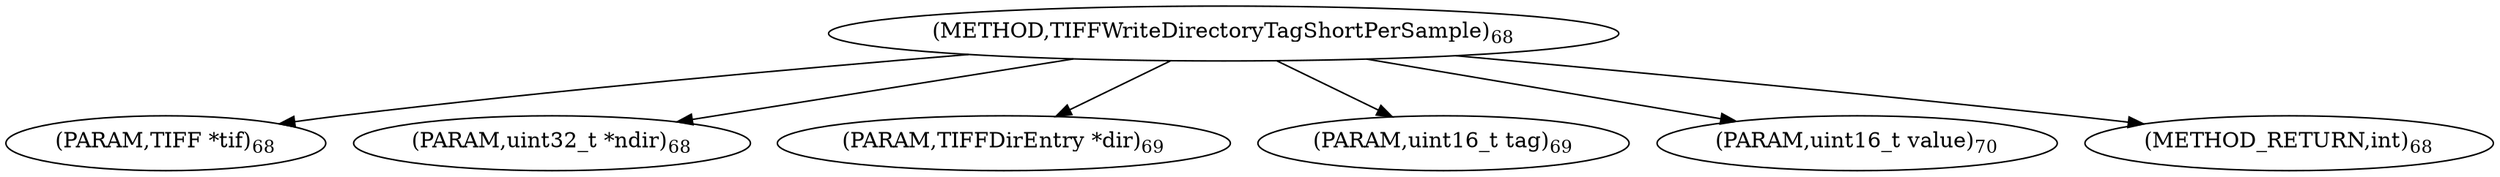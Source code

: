 digraph "TIFFWriteDirectoryTagShortPerSample" {  
"63999" [label = <(METHOD,TIFFWriteDirectoryTagShortPerSample)<SUB>68</SUB>> ]
"64000" [label = <(PARAM,TIFF *tif)<SUB>68</SUB>> ]
"64001" [label = <(PARAM,uint32_t *ndir)<SUB>68</SUB>> ]
"64002" [label = <(PARAM,TIFFDirEntry *dir)<SUB>69</SUB>> ]
"64003" [label = <(PARAM,uint16_t tag)<SUB>69</SUB>> ]
"64004" [label = <(PARAM,uint16_t value)<SUB>70</SUB>> ]
"64005" [label = <(METHOD_RETURN,int)<SUB>68</SUB>> ]
  "63999" -> "64000" 
  "63999" -> "64001" 
  "63999" -> "64002" 
  "63999" -> "64003" 
  "63999" -> "64004" 
  "63999" -> "64005" 
}
